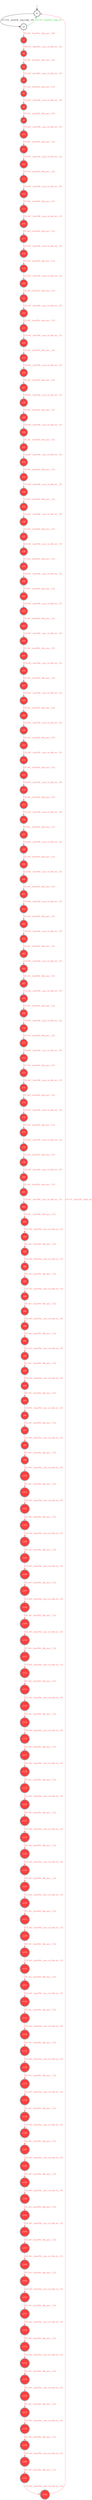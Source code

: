 digraph diffautomaton {
	1 [label=<s1> shape="doublecircle"];
	2 [label=<s2> shape="doublecircle"];
	3 [label=<s3> shape="doublecircle" fillcolor="#ff4040" fontcolor="#ffffff" style="filled"];
	4 [label=<s4> shape="doublecircle" fillcolor="#ff4040" fontcolor="#ffffff" style="filled"];
	5 [label=<s5> shape="doublecircle" fillcolor="#ff4040" fontcolor="#ffffff" style="filled"];
	6 [label=<s6> shape="doublecircle" fillcolor="#ff4040" fontcolor="#ffffff" style="filled"];
	7 [label=<s7> shape="doublecircle" fillcolor="#ff4040" fontcolor="#ffffff" style="filled"];
	8 [label=<s8> shape="doublecircle" fillcolor="#ff4040" fontcolor="#ffffff" style="filled"];
	9 [label=<s9> shape="doublecircle" fillcolor="#ff4040" fontcolor="#ffffff" style="filled"];
	10 [label=<s10> shape="doublecircle" fillcolor="#ff4040" fontcolor="#ffffff" style="filled"];
	11 [label=<s11> shape="doublecircle" fillcolor="#ff4040" fontcolor="#ffffff" style="filled"];
	12 [label=<s12> shape="doublecircle" fillcolor="#ff4040" fontcolor="#ffffff" style="filled"];
	13 [label=<s13> shape="doublecircle" fillcolor="#ff4040" fontcolor="#ffffff" style="filled"];
	14 [label=<s14> shape="doublecircle" fillcolor="#ff4040" fontcolor="#ffffff" style="filled"];
	15 [label=<s15> shape="doublecircle" fillcolor="#ff4040" fontcolor="#ffffff" style="filled"];
	16 [label=<s16> shape="doublecircle" fillcolor="#ff4040" fontcolor="#ffffff" style="filled"];
	17 [label=<s17> shape="doublecircle" fillcolor="#ff4040" fontcolor="#ffffff" style="filled"];
	18 [label=<s18> shape="doublecircle" fillcolor="#ff4040" fontcolor="#ffffff" style="filled"];
	19 [label=<s19> shape="doublecircle" fillcolor="#ff4040" fontcolor="#ffffff" style="filled"];
	20 [label=<s20> shape="doublecircle" fillcolor="#ff4040" fontcolor="#ffffff" style="filled"];
	21 [label=<s21> shape="doublecircle" fillcolor="#ff4040" fontcolor="#ffffff" style="filled"];
	22 [label=<s22> shape="doublecircle" fillcolor="#ff4040" fontcolor="#ffffff" style="filled"];
	23 [label=<s23> shape="doublecircle" fillcolor="#ff4040" fontcolor="#ffffff" style="filled"];
	24 [label=<s24> shape="doublecircle" fillcolor="#ff4040" fontcolor="#ffffff" style="filled"];
	25 [label=<s25> shape="doublecircle" fillcolor="#ff4040" fontcolor="#ffffff" style="filled"];
	26 [label=<s26> shape="doublecircle" fillcolor="#ff4040" fontcolor="#ffffff" style="filled"];
	27 [label=<s27> shape="doublecircle" fillcolor="#ff4040" fontcolor="#ffffff" style="filled"];
	28 [label=<s28> shape="doublecircle" fillcolor="#ff4040" fontcolor="#ffffff" style="filled"];
	29 [label=<s29> shape="doublecircle" fillcolor="#ff4040" fontcolor="#ffffff" style="filled"];
	30 [label=<s30> shape="doublecircle" fillcolor="#ff4040" fontcolor="#ffffff" style="filled"];
	31 [label=<s31> shape="doublecircle" fillcolor="#ff4040" fontcolor="#ffffff" style="filled"];
	32 [label=<s32> shape="doublecircle" fillcolor="#ff4040" fontcolor="#ffffff" style="filled"];
	33 [label=<s33> shape="doublecircle" fillcolor="#ff4040" fontcolor="#ffffff" style="filled"];
	34 [label=<s34> shape="doublecircle" fillcolor="#ff4040" fontcolor="#ffffff" style="filled"];
	35 [label=<s35> shape="doublecircle" fillcolor="#ff4040" fontcolor="#ffffff" style="filled"];
	36 [label=<s36> shape="doublecircle" fillcolor="#ff4040" fontcolor="#ffffff" style="filled"];
	37 [label=<s37> shape="doublecircle" fillcolor="#ff4040" fontcolor="#ffffff" style="filled"];
	38 [label=<s38> shape="doublecircle" fillcolor="#ff4040" fontcolor="#ffffff" style="filled"];
	39 [label=<s39> shape="doublecircle" fillcolor="#ff4040" fontcolor="#ffffff" style="filled"];
	40 [label=<s40> shape="doublecircle" fillcolor="#ff4040" fontcolor="#ffffff" style="filled"];
	41 [label=<s41> shape="doublecircle" fillcolor="#ff4040" fontcolor="#ffffff" style="filled"];
	42 [label=<s42> shape="doublecircle" fillcolor="#ff4040" fontcolor="#ffffff" style="filled"];
	43 [label=<s43> shape="doublecircle" fillcolor="#ff4040" fontcolor="#ffffff" style="filled"];
	44 [label=<s44> shape="doublecircle" fillcolor="#ff4040" fontcolor="#ffffff" style="filled"];
	45 [label=<s45> shape="doublecircle" fillcolor="#ff4040" fontcolor="#ffffff" style="filled"];
	46 [label=<s46> shape="doublecircle" fillcolor="#ff4040" fontcolor="#ffffff" style="filled"];
	47 [label=<s47> shape="doublecircle" fillcolor="#ff4040" fontcolor="#ffffff" style="filled"];
	48 [label=<s48> shape="doublecircle" fillcolor="#ff4040" fontcolor="#ffffff" style="filled"];
	49 [label=<s49> shape="doublecircle" fillcolor="#ff4040" fontcolor="#ffffff" style="filled"];
	50 [label=<s50> shape="doublecircle" fillcolor="#ff4040" fontcolor="#ffffff" style="filled"];
	51 [label=<s51> shape="doublecircle" fillcolor="#ff4040" fontcolor="#ffffff" style="filled"];
	52 [label=<s52> shape="doublecircle" fillcolor="#ff4040" fontcolor="#ffffff" style="filled"];
	53 [label=<s53> shape="doublecircle" fillcolor="#ff4040" fontcolor="#ffffff" style="filled"];
	54 [label=<s54> shape="doublecircle" fillcolor="#ff4040" fontcolor="#ffffff" style="filled"];
	55 [label=<s55> shape="doublecircle" fillcolor="#ff4040" fontcolor="#ffffff" style="filled"];
	56 [label=<s56> shape="doublecircle" fillcolor="#ff4040" fontcolor="#ffffff" style="filled"];
	57 [label=<s57> shape="doublecircle" fillcolor="#ff4040" fontcolor="#ffffff" style="filled"];
	58 [label=<s58> shape="doublecircle" fillcolor="#ff4040" fontcolor="#ffffff" style="filled"];
	59 [label=<s59> shape="doublecircle" fillcolor="#ff4040" fontcolor="#ffffff" style="filled"];
	60 [label=<s60> shape="doublecircle" fillcolor="#ff4040" fontcolor="#ffffff" style="filled"];
	61 [label=<s61> shape="doublecircle" fillcolor="#ff4040" fontcolor="#ffffff" style="filled"];
	62 [label=<s62> shape="doublecircle" fillcolor="#ff4040" fontcolor="#ffffff" style="filled"];
	63 [label=<s63> shape="doublecircle" fillcolor="#ff4040" fontcolor="#ffffff" style="filled"];
	64 [label=<s64> shape="doublecircle" fillcolor="#ff4040" fontcolor="#ffffff" style="filled"];
	65 [label=<s65> shape="doublecircle" fillcolor="#ff4040" fontcolor="#ffffff" style="filled"];
	66 [label=<s66> shape="doublecircle" fillcolor="#ff4040" fontcolor="#ffffff" style="filled"];
	67 [label=<s67> shape="doublecircle" fillcolor="#ff4040" fontcolor="#ffffff" style="filled"];
	68 [label=<s68> shape="doublecircle" fillcolor="#ff4040" fontcolor="#ffffff" style="filled"];
	69 [label=<s69> shape="doublecircle" fillcolor="#ff4040" fontcolor="#ffffff" style="filled"];
	70 [label=<s70> shape="doublecircle" fillcolor="#ff4040" fontcolor="#ffffff" style="filled"];
	71 [label=<s71> shape="doublecircle" fillcolor="#ff4040" fontcolor="#ffffff" style="filled"];
	72 [label=<s72> shape="doublecircle" fillcolor="#ff4040" fontcolor="#ffffff" style="filled"];
	73 [label=<s73> shape="doublecircle" fillcolor="#ff4040" fontcolor="#ffffff" style="filled"];
	74 [label=<s74> shape="doublecircle" fillcolor="#ff4040" fontcolor="#ffffff" style="filled"];
	75 [label=<s75> shape="doublecircle" fillcolor="#ff4040" fontcolor="#ffffff" style="filled"];
	76 [label=<s76> shape="doublecircle" fillcolor="#ff4040" fontcolor="#ffffff" style="filled"];
	77 [label=<s77> shape="doublecircle" fillcolor="#ff4040" fontcolor="#ffffff" style="filled"];
	78 [label=<s78> shape="doublecircle" fillcolor="#ff4040" fontcolor="#ffffff" style="filled"];
	79 [label=<s79> shape="doublecircle" fillcolor="#ff4040" fontcolor="#ffffff" style="filled"];
	80 [label=<s80> shape="doublecircle" fillcolor="#ff4040" fontcolor="#ffffff" style="filled"];
	81 [label=<s81> shape="doublecircle" fillcolor="#ff4040" fontcolor="#ffffff" style="filled"];
	82 [label=<s82> shape="doublecircle" fillcolor="#ff4040" fontcolor="#ffffff" style="filled"];
	83 [label=<s83> shape="doublecircle" fillcolor="#ff4040" fontcolor="#ffffff" style="filled"];
	84 [label=<s84> shape="doublecircle" fillcolor="#ff4040" fontcolor="#ffffff" style="filled"];
	85 [label=<s85> shape="doublecircle" fillcolor="#ff4040" fontcolor="#ffffff" style="filled"];
	86 [label=<s86> shape="doublecircle" fillcolor="#ff4040" fontcolor="#ffffff" style="filled"];
	87 [label=<s87> shape="doublecircle" fillcolor="#ff4040" fontcolor="#ffffff" style="filled"];
	88 [label=<s88> shape="doublecircle" fillcolor="#ff4040" fontcolor="#ffffff" style="filled"];
	89 [label=<s89> shape="doublecircle" fillcolor="#ff4040" fontcolor="#ffffff" style="filled"];
	90 [label=<s90> shape="doublecircle" fillcolor="#ff4040" fontcolor="#ffffff" style="filled"];
	91 [label=<s91> shape="doublecircle" fillcolor="#ff4040" fontcolor="#ffffff" style="filled"];
	92 [label=<s92> shape="doublecircle" fillcolor="#ff4040" fontcolor="#ffffff" style="filled"];
	93 [label=<s93> shape="doublecircle" fillcolor="#ff4040" fontcolor="#ffffff" style="filled"];
	94 [label=<s94> shape="doublecircle" fillcolor="#ff4040" fontcolor="#ffffff" style="filled"];
	95 [label=<s95> shape="doublecircle" fillcolor="#ff4040" fontcolor="#ffffff" style="filled"];
	96 [label=<s96> shape="doublecircle" fillcolor="#ff4040" fontcolor="#ffffff" style="filled"];
	97 [label=<s97> shape="doublecircle" fillcolor="#ff4040" fontcolor="#ffffff" style="filled"];
	98 [label=<s98> shape="doublecircle" fillcolor="#ff4040" fontcolor="#ffffff" style="filled"];
	99 [label=<s99> shape="doublecircle" fillcolor="#ff4040" fontcolor="#ffffff" style="filled"];
	100 [label=<s100> shape="doublecircle" fillcolor="#ff4040" fontcolor="#ffffff" style="filled"];
	101 [label=<s101> shape="doublecircle" fillcolor="#ff4040" fontcolor="#ffffff" style="filled"];
	102 [label=<s102> shape="doublecircle" fillcolor="#ff4040" fontcolor="#ffffff" style="filled"];
	103 [label=<s103> shape="doublecircle" fillcolor="#ff4040" fontcolor="#ffffff" style="filled"];
	104 [label=<s104> shape="doublecircle" fillcolor="#ff4040" fontcolor="#ffffff" style="filled"];
	105 [label=<s105> shape="doublecircle" fillcolor="#ff4040" fontcolor="#ffffff" style="filled"];
	106 [label=<s106> shape="doublecircle" fillcolor="#ff4040" fontcolor="#ffffff" style="filled"];
	107 [label=<s107> shape="doublecircle" fillcolor="#ff4040" fontcolor="#ffffff" style="filled"];
	108 [label=<s108> shape="doublecircle" fillcolor="#ff4040" fontcolor="#ffffff" style="filled"];
	109 [label=<s109> shape="doublecircle" fillcolor="#ff4040" fontcolor="#ffffff" style="filled"];
	110 [label=<s110> shape="doublecircle" fillcolor="#ff4040" fontcolor="#ffffff" style="filled"];
	111 [label=<s111> shape="doublecircle" fillcolor="#ff4040" fontcolor="#ffffff" style="filled"];
	112 [label=<s112> shape="doublecircle" fillcolor="#ff4040" fontcolor="#ffffff" style="filled"];
	113 [label=<s113> shape="doublecircle" fillcolor="#ff4040" fontcolor="#ffffff" style="filled"];
	114 [label=<s114> shape="doublecircle" fillcolor="#ff4040" fontcolor="#ffffff" style="filled"];
	115 [label=<s115> shape="doublecircle" fillcolor="#ff4040" fontcolor="#ffffff" style="filled"];
	116 [label=<s116> shape="doublecircle" fillcolor="#ff4040" fontcolor="#ffffff" style="filled"];
	117 [label=<s117> shape="doublecircle" fillcolor="#ff4040" fontcolor="#ffffff" style="filled"];
	118 [label=<s118> shape="doublecircle" fillcolor="#ff4040" fontcolor="#ffffff" style="filled"];
	119 [label=<s119> shape="doublecircle" fillcolor="#ff4040" fontcolor="#ffffff" style="filled"];
	120 [label=<s120> shape="doublecircle" fillcolor="#ff4040" fontcolor="#ffffff" style="filled"];
	121 [label=<s121> shape="doublecircle" fillcolor="#ff4040" fontcolor="#ffffff" style="filled"];
	122 [label=<s122> shape="doublecircle" fillcolor="#ff4040" fontcolor="#ffffff" style="filled"];
	123 [label=<s123> shape="doublecircle" fillcolor="#ff4040" fontcolor="#ffffff" style="filled"];
	124 [label=<s124> shape="doublecircle" fillcolor="#ff4040" fontcolor="#ffffff" style="filled"];
	125 [label=<s125> shape="doublecircle" fillcolor="#ff4040" fontcolor="#ffffff" style="filled"];
	126 [label=<s126> shape="doublecircle" fillcolor="#ff4040" fontcolor="#ffffff" style="filled"];
	127 [label=<s127> shape="doublecircle" fillcolor="#ff4040" fontcolor="#ffffff" style="filled"];
	128 [label=<s128> shape="doublecircle" fillcolor="#ff4040" fontcolor="#ffffff" style="filled"];
	129 [label=<s129> shape="doublecircle" fillcolor="#ff4040" fontcolor="#ffffff" style="filled"];
	130 [label=<s130> shape="doublecircle" fillcolor="#ff4040" fontcolor="#ffffff" style="filled"];
	131 [label=<s131> shape="doublecircle" fillcolor="#ff4040" fontcolor="#ffffff" style="filled"];
	132 [label=<s132> shape="doublecircle" fillcolor="#ff4040" fontcolor="#ffffff" style="filled"];
	133 [label=<s133> shape="doublecircle" fillcolor="#ff4040" fontcolor="#ffffff" style="filled"];
	134 [label=<s134> shape="doublecircle" fillcolor="#ff4040" fontcolor="#ffffff" style="filled"];
	135 [label=<s135> shape="doublecircle" fillcolor="#ff4040" fontcolor="#ffffff" style="filled"];
	136 [label=<s136> shape="doublecircle" fillcolor="#ff4040" fontcolor="#ffffff" style="filled"];
	137 [label=<s137> shape="doublecircle" fillcolor="#ff4040" fontcolor="#ffffff" style="filled"];
	138 [label=<s138> shape="doublecircle" fillcolor="#ff4040" fontcolor="#ffffff" style="filled"];
	139 [label=<s139> shape="doublecircle" fillcolor="#ff4040" fontcolor="#ffffff" style="filled"];
	140 [label=<s140> shape="doublecircle" fillcolor="#ff4040" fontcolor="#ffffff" style="filled"];
	141 [label=<s141> shape="doublecircle" fillcolor="#ff4040" fontcolor="#ffffff" style="filled"];
	142 [label=<s142> shape="doublecircle" fillcolor="#ff4040" fontcolor="#ffffff" style="filled"];
	143 [label=<s143> shape="doublecircle" fillcolor="#ff4040" fontcolor="#ffffff" style="filled"];
	144 [label=<s144> shape="doublecircle" fillcolor="#ff4040" fontcolor="#ffffff" style="filled"];
	145 [label=<s145> shape="doublecircle" fillcolor="#ff4040" fontcolor="#ffffff" style="filled"];
	146 [label=<s146> shape="doublecircle" fillcolor="#ff4040" fontcolor="#ffffff" style="filled"];
	147 [label=<s147> shape="doublecircle" fillcolor="#ff4040" fontcolor="#ffffff" style="filled"];
	148 [label=<s148> shape="doublecircle" fillcolor="#ff4040" fontcolor="#ffffff" style="filled"];
	149 [label=<s149> shape="doublecircle" fillcolor="#ff4040" fontcolor="#ffffff" style="filled"];
	150 [label=<s150> shape="doublecircle" fillcolor="#ff4040" fontcolor="#ffffff" style="filled"];
	151 [label=<s151> shape="doublecircle" fillcolor="#ff4040" fontcolor="#ffffff" style="filled"];
	152 [label=<s152> shape="doublecircle" fillcolor="#ff4040" fontcolor="#ffffff" style="filled"];
	153 [label=<s153> shape="doublecircle" fillcolor="#ff4040" fontcolor="#ffffff" style="filled"];
	154 [label=<s154> shape="doublecircle" fillcolor="#ff4040" fontcolor="#ffffff" style="filled"];
	155 [label=<s155> shape="doublecircle" fillcolor="#ff4040" fontcolor="#ffffff" style="filled"];
	156 [label=<s156> shape="doublecircle" fillcolor="#ff4040" fontcolor="#ffffff" style="filled"];
	157 [label=<s157> shape="doublecircle" fillcolor="#ff4040" fontcolor="#ffffff" style="filled"];
	158 [label=<s158> shape="doublecircle" fillcolor="#ff4040" fontcolor="#ffffff" style="filled"];
	159 [label=<s159> shape="doublecircle" fillcolor="#ff4040" fontcolor="#ffffff" style="filled"];
	160 [label=<s160> shape="doublecircle" fillcolor="#ff4040" fontcolor="#ffffff" style="filled"];
	161 [label=<s161> shape="doublecircle" fillcolor="#ff4040" fontcolor="#ffffff" style="filled"];
	162 [label=<s162> shape="doublecircle" fillcolor="#ff4040" fontcolor="#ffffff" style="filled"];
	__init1 [label=<> shape="none"];
	__init1 -> 1;
	1 -> 2 [label=<<font color="#000000">C17.CI1__func030__trig_trigh__CI1</font>> id="1-0-2"];
	2 -> 3 [label=<<font color="#ff4040">CI1.I51__func052__blk_sync__C40</font>> color="#ff4040" id="2-0-3"];
	2 -> 1 [label=<<font color="#00cc00">CI1.CI1__func030__trigh_ret</font>> color="#00cc00" id="2-1-1"];
	3 -> 4 [label=<<font color="#ff4040">C40.I51__func052__sync_ret_blk_ret__CI1</font>> color="#ff4040" id="3-0-4"];
	4 -> 5 [label=<<font color="#ff4040">CI1.I41__func092__blk_sync__C32</font>> color="#ff4040" id="4-0-5"];
	5 -> 6 [label=<<font color="#ff4040">C32.I41__func092__sync_ret_blk_ret__CI1</font>> color="#ff4040" id="5-0-6"];
	6 -> 7 [label=<<font color="#ff4040">CI1.I41__func056__blk_sync__C32</font>> color="#ff4040" id="6-0-7"];
	7 -> 8 [label=<<font color="#ff4040">C32.I41__func056__sync_ret_blk_ret__CI1</font>> color="#ff4040" id="7-0-8"];
	8 -> 9 [label=<<font color="#ff4040">CI1.I41__func056__blk_sync__C32</font>> color="#ff4040" id="8-0-9"];
	9 -> 10 [label=<<font color="#ff4040">C32.I41__func056__sync_ret_blk_ret__CI1</font>> color="#ff4040" id="9-0-10"];
	10 -> 11 [label=<<font color="#ff4040">CI1.I41__func056__blk_sync__C32</font>> color="#ff4040" id="10-0-11"];
	11 -> 12 [label=<<font color="#ff4040">C32.I41__func056__sync_ret_blk_ret__CI1</font>> color="#ff4040" id="11-0-12"];
	12 -> 13 [label=<<font color="#ff4040">CI1.I41__func056__blk_sync__C32</font>> color="#ff4040" id="12-0-13"];
	13 -> 14 [label=<<font color="#ff4040">C32.I41__func056__sync_ret_blk_ret__CI1</font>> color="#ff4040" id="13-0-14"];
	14 -> 15 [label=<<font color="#ff4040">CI1.I41__func056__blk_sync__C32</font>> color="#ff4040" id="14-0-15"];
	15 -> 16 [label=<<font color="#ff4040">C32.I41__func056__sync_ret_blk_ret__CI1</font>> color="#ff4040" id="15-0-16"];
	16 -> 17 [label=<<font color="#ff4040">CI1.I41__func056__blk_sync__C32</font>> color="#ff4040" id="16-0-17"];
	17 -> 18 [label=<<font color="#ff4040">C32.I41__func056__sync_ret_blk_ret__CI1</font>> color="#ff4040" id="17-0-18"];
	18 -> 19 [label=<<font color="#ff4040">CI1.I41__func056__blk_sync__C32</font>> color="#ff4040" id="18-0-19"];
	19 -> 20 [label=<<font color="#ff4040">C32.I41__func056__sync_ret_blk_ret__CI1</font>> color="#ff4040" id="19-0-20"];
	20 -> 21 [label=<<font color="#ff4040">CI1.I41__func056__blk_sync__C32</font>> color="#ff4040" id="20-0-21"];
	21 -> 22 [label=<<font color="#ff4040">C32.I41__func056__sync_ret_blk_ret__CI1</font>> color="#ff4040" id="21-0-22"];
	22 -> 23 [label=<<font color="#ff4040">CI1.I41__func056__blk_sync__C32</font>> color="#ff4040" id="22-0-23"];
	23 -> 24 [label=<<font color="#ff4040">C32.I41__func056__sync_ret_blk_ret__CI1</font>> color="#ff4040" id="23-0-24"];
	24 -> 25 [label=<<font color="#ff4040">CI1.I41__func056__blk_sync__C32</font>> color="#ff4040" id="24-0-25"];
	25 -> 26 [label=<<font color="#ff4040">C32.I41__func056__sync_ret_blk_ret__CI1</font>> color="#ff4040" id="25-0-26"];
	26 -> 27 [label=<<font color="#ff4040">CI1.I41__func056__blk_sync__C32</font>> color="#ff4040" id="26-0-27"];
	27 -> 28 [label=<<font color="#ff4040">C32.I41__func056__sync_ret_blk_ret__CI1</font>> color="#ff4040" id="27-0-28"];
	28 -> 29 [label=<<font color="#ff4040">CI1.I41__func056__blk_sync__C32</font>> color="#ff4040" id="28-0-29"];
	29 -> 30 [label=<<font color="#ff4040">C32.I41__func056__sync_ret_blk_ret__CI1</font>> color="#ff4040" id="29-0-30"];
	30 -> 31 [label=<<font color="#ff4040">CI1.I41__func056__blk_sync__C32</font>> color="#ff4040" id="30-0-31"];
	31 -> 32 [label=<<font color="#ff4040">C32.I41__func056__sync_ret_blk_ret__CI1</font>> color="#ff4040" id="31-0-32"];
	32 -> 33 [label=<<font color="#ff4040">CI1.I41__func056__blk_sync__C32</font>> color="#ff4040" id="32-0-33"];
	33 -> 34 [label=<<font color="#ff4040">C32.I41__func056__sync_ret_blk_ret__CI1</font>> color="#ff4040" id="33-0-34"];
	34 -> 35 [label=<<font color="#ff4040">CI1.I41__func056__blk_sync__C32</font>> color="#ff4040" id="34-0-35"];
	35 -> 36 [label=<<font color="#ff4040">C32.I41__func056__sync_ret_blk_ret__CI1</font>> color="#ff4040" id="35-0-36"];
	36 -> 37 [label=<<font color="#ff4040">CI1.I41__func056__blk_sync__C32</font>> color="#ff4040" id="36-0-37"];
	37 -> 38 [label=<<font color="#ff4040">C32.I41__func056__sync_ret_blk_ret__CI1</font>> color="#ff4040" id="37-0-38"];
	38 -> 39 [label=<<font color="#ff4040">CI1.I41__func056__blk_sync__C32</font>> color="#ff4040" id="38-0-39"];
	39 -> 40 [label=<<font color="#ff4040">C32.I41__func056__sync_ret_blk_ret__CI1</font>> color="#ff4040" id="39-0-40"];
	40 -> 41 [label=<<font color="#ff4040">CI1.I41__func056__blk_sync__C32</font>> color="#ff4040" id="40-0-41"];
	41 -> 42 [label=<<font color="#ff4040">C32.I41__func056__sync_ret_blk_ret__CI1</font>> color="#ff4040" id="41-0-42"];
	42 -> 43 [label=<<font color="#ff4040">CI1.I41__func056__blk_sync__C32</font>> color="#ff4040" id="42-0-43"];
	43 -> 44 [label=<<font color="#ff4040">C32.I41__func056__sync_ret_blk_ret__CI1</font>> color="#ff4040" id="43-0-44"];
	44 -> 45 [label=<<font color="#ff4040">CI1.I41__func056__blk_sync__C32</font>> color="#ff4040" id="44-0-45"];
	45 -> 46 [label=<<font color="#ff4040">C32.I41__func056__sync_ret_blk_ret__CI1</font>> color="#ff4040" id="45-0-46"];
	46 -> 47 [label=<<font color="#ff4040">CI1.I41__func056__blk_sync__C32</font>> color="#ff4040" id="46-0-47"];
	47 -> 48 [label=<<font color="#ff4040">C32.I41__func056__sync_ret_blk_ret__CI1</font>> color="#ff4040" id="47-0-48"];
	48 -> 49 [label=<<font color="#ff4040">CI1.I41__func056__blk_sync__C32</font>> color="#ff4040" id="48-0-49"];
	49 -> 50 [label=<<font color="#ff4040">C32.I41__func056__sync_ret_blk_ret__CI1</font>> color="#ff4040" id="49-0-50"];
	50 -> 51 [label=<<font color="#ff4040">CI1.I41__func056__blk_sync__C32</font>> color="#ff4040" id="50-0-51"];
	51 -> 52 [label=<<font color="#ff4040">C32.I41__func056__sync_ret_blk_ret__CI1</font>> color="#ff4040" id="51-0-52"];
	52 -> 53 [label=<<font color="#ff4040">CI1.I41__func056__blk_sync__C32</font>> color="#ff4040" id="52-0-53"];
	53 -> 54 [label=<<font color="#ff4040">C32.I41__func056__sync_ret_blk_ret__CI1</font>> color="#ff4040" id="53-0-54"];
	54 -> 55 [label=<<font color="#ff4040">CI1.I41__func056__blk_sync__C32</font>> color="#ff4040" id="54-0-55"];
	55 -> 56 [label=<<font color="#ff4040">C32.I41__func056__sync_ret_blk_ret__CI1</font>> color="#ff4040" id="55-0-56"];
	56 -> 57 [label=<<font color="#ff4040">CI1.I41__func056__blk_sync__C32</font>> color="#ff4040" id="56-0-57"];
	57 -> 58 [label=<<font color="#ff4040">C32.I41__func056__sync_ret_blk_ret__CI1</font>> color="#ff4040" id="57-0-58"];
	58 -> 59 [label=<<font color="#ff4040">CI1.I41__func056__blk_sync__C32</font>> color="#ff4040" id="58-0-59"];
	59 -> 60 [label=<<font color="#ff4040">C32.I41__func056__sync_ret_blk_ret__CI1</font>> color="#ff4040" id="59-0-60"];
	60 -> 61 [label=<<font color="#ff4040">CI1.I41__func056__blk_sync__C32</font>> color="#ff4040" id="60-0-61"];
	61 -> 62 [label=<<font color="#ff4040">C32.I41__func056__sync_ret_blk_ret__CI1</font>> color="#ff4040" id="61-0-62"];
	62 -> 63 [label=<<font color="#ff4040">CI1.I41__func056__blk_sync__C32</font>> color="#ff4040" id="62-0-63"];
	63 -> 64 [label=<<font color="#ff4040">C32.I41__func056__sync_ret_blk_ret__CI1</font>> color="#ff4040" id="63-0-64"];
	64 -> 65 [label=<<font color="#ff4040">CI1.I41__func056__blk_sync__C32</font>> color="#ff4040" id="64-0-65"];
	65 -> 66 [label=<<font color="#ff4040">C32.I41__func056__sync_ret_blk_ret__CI1</font>> color="#ff4040" id="65-0-66"];
	66 -> 67 [label=<<font color="#ff4040">CI1.I41__func056__blk_sync__C32</font>> color="#ff4040" id="66-0-67"];
	67 -> 68 [label=<<font color="#ff4040">C32.I41__func056__sync_ret_blk_ret__CI1</font>> color="#ff4040" id="67-0-68"];
	68 -> 69 [label=<<font color="#ff4040">CI1.I41__func056__blk_sync__C32</font>> color="#ff4040" id="68-0-69"];
	69 -> 70 [label=<<font color="#ff4040">C32.I41__func056__sync_ret_blk_ret__CI1</font>> color="#ff4040" id="69-0-70"];
	70 -> 71 [label=<<font color="#ff4040">CI1.I41__func056__blk_sync__C32</font>> color="#ff4040" id="70-0-71"];
	71 -> 72 [label=<<font color="#ff4040">C32.I41__func056__sync_ret_blk_ret__CI1</font>> color="#ff4040" id="71-0-72"];
	72 -> 73 [label=<<font color="#ff4040">CI1.I41__func056__blk_sync__C32</font>> color="#ff4040" id="72-0-73"];
	73 -> 74 [label=<<font color="#ff4040">C32.I41__func056__sync_ret_blk_ret__CI1</font>> color="#ff4040" id="73-0-74"];
	74 -> 75 [label=<<font color="#ff4040">CI1.I41__func056__blk_sync__C32</font>> color="#ff4040" id="74-0-75"];
	75 -> 76 [label=<<font color="#ff4040">C32.I41__func056__sync_ret_blk_ret__CI1</font>> color="#ff4040" id="75-0-76"];
	76 -> 77 [label=<<font color="#ff4040">CI1.I41__func056__blk_sync__C32</font>> color="#ff4040" id="76-0-77"];
	77 -> 78 [label=<<font color="#ff4040">C32.I41__func056__sync_ret_blk_ret__CI1</font>> color="#ff4040" id="77-0-78"];
	78 -> 79 [label=<<font color="#ff4040">CI1.I41__func056__blk_sync__C32</font>> color="#ff4040" id="78-0-79"];
	79 -> 80 [label=<<font color="#ff4040">C32.I41__func056__sync_ret_blk_ret__CI1</font>> color="#ff4040" id="79-0-80"];
	80 -> 81 [label=<<font color="#ff4040">CI1.I41__func056__blk_sync__C32</font>> color="#ff4040" id="80-0-81"];
	81 -> 82 [label=<<font color="#ff4040">C32.I41__func056__sync_ret_blk_ret__CI1</font>> color="#ff4040" id="81-0-82"];
	82 -> 83 [label=<<font color="#ff4040">CI1.I41__func056__blk_sync__C32</font>> color="#ff4040" id="82-0-83"];
	83 -> 84 [label=<<font color="#ff4040">C32.I41__func056__sync_ret_blk_ret__CI1</font>> color="#ff4040" id="83-0-84"];
	84 -> 85 [label=<<font color="#ff4040">CI1.I41__func056__blk_sync__C32</font>> color="#ff4040" id="84-0-85"];
	85 -> 86 [label=<<font color="#ff4040">C32.I41__func056__sync_ret_blk_ret__CI1</font>> color="#ff4040" id="85-0-86"];
	86 -> 87 [label=<<font color="#ff4040">CI1.I41__func056__blk_sync__C32</font>> color="#ff4040" id="86-0-87"];
	87 -> 88 [label=<<font color="#ff4040">C32.I41__func056__sync_ret_blk_ret__CI1</font>> color="#ff4040" id="87-0-88"];
	88 -> 89 [label=<<font color="#ff4040">CI1.I41__func056__blk_sync__C32</font>> color="#ff4040" id="88-0-89"];
	89 -> 90 [label=<<font color="#ff4040">C32.I41__func056__sync_ret_blk_ret__CI1</font>> color="#ff4040" id="89-0-90"];
	90 -> 91 [label=<<font color="#ff4040">CI1.I41__func056__blk_sync__C32</font>> color="#ff4040" id="90-0-91"];
	91 -> 92 [label=<<font color="#ff4040">C32.I41__func056__sync_ret_blk_ret__CI1</font>> color="#ff4040" id="91-0-92"];
	92 -> 93 [label=<<font color="#ff4040">CI1.I41__func056__blk_sync__C32</font>> color="#ff4040" id="92-0-93"];
	93 -> 94 [label=<<font color="#ff4040">C32.I41__func056__sync_ret_blk_ret__CI1</font>> color="#ff4040" id="93-0-94"];
	94 -> 95 [label=<<font color="#ff4040">CI1.I41__func056__blk_sync__C32</font>> color="#ff4040" id="94-0-95"];
	95 -> 96 [label=<<font color="#ff4040">C32.I41__func056__sync_ret_blk_ret__CI1</font>> color="#ff4040" id="95-0-96"];
	96 -> 97 [label=<<font color="#ff4040">CI1.I41__func056__blk_sync__C32</font>> color="#ff4040" id="96-0-97"];
	97 -> 98 [label=<<font color="#ff4040">C32.I41__func056__sync_ret_blk_ret__CI1</font>> color="#ff4040" id="97-0-98"];
	98 -> 99 [label=<<font color="#ff4040">CI1.I41__func056__blk_sync__C32</font>> color="#ff4040" id="98-0-99"];
	99 -> 100 [label=<<font color="#ff4040">C32.I41__func056__sync_ret_blk_ret__CI1</font>> color="#ff4040" id="99-0-100"];
	100 -> 101 [label=<<font color="#ff4040">CI1.I41__func056__blk_sync__C32</font>> color="#ff4040" id="100-0-101"];
	101 -> 102 [label=<<font color="#ff4040">C32.I41__func056__sync_ret_blk_ret__CI1</font>> color="#ff4040" id="101-0-102"];
	102 -> 103 [label=<<font color="#ff4040">CI1.I41__func056__blk_sync__C32</font>> color="#ff4040" id="102-0-103"];
	103 -> 104 [label=<<font color="#ff4040">C32.I41__func056__sync_ret_blk_ret__CI1</font>> color="#ff4040" id="103-0-104"];
	104 -> 105 [label=<<font color="#ff4040">CI1.I41__func056__blk_sync__C32</font>> color="#ff4040" id="104-0-105"];
	105 -> 106 [label=<<font color="#ff4040">C32.I41__func056__sync_ret_blk_ret__CI1</font>> color="#ff4040" id="105-0-106"];
	106 -> 107 [label=<<font color="#ff4040">CI1.I41__func056__blk_sync__C32</font>> color="#ff4040" id="106-0-107"];
	107 -> 108 [label=<<font color="#ff4040">C32.I41__func056__sync_ret_blk_ret__CI1</font>> color="#ff4040" id="107-0-108"];
	108 -> 109 [label=<<font color="#ff4040">CI1.I41__func056__blk_sync__C32</font>> color="#ff4040" id="108-0-109"];
	109 -> 110 [label=<<font color="#ff4040">C32.I41__func056__sync_ret_blk_ret__CI1</font>> color="#ff4040" id="109-0-110"];
	110 -> 111 [label=<<font color="#ff4040">CI1.I41__func056__blk_sync__C32</font>> color="#ff4040" id="110-0-111"];
	111 -> 112 [label=<<font color="#ff4040">C32.I41__func056__sync_ret_blk_ret__CI1</font>> color="#ff4040" id="111-0-112"];
	112 -> 113 [label=<<font color="#ff4040">CI1.I41__func056__blk_sync__C32</font>> color="#ff4040" id="112-0-113"];
	113 -> 114 [label=<<font color="#ff4040">C32.I41__func056__sync_ret_blk_ret__CI1</font>> color="#ff4040" id="113-0-114"];
	114 -> 115 [label=<<font color="#ff4040">CI1.I41__func056__blk_sync__C32</font>> color="#ff4040" id="114-0-115"];
	115 -> 116 [label=<<font color="#ff4040">C32.I41__func056__sync_ret_blk_ret__CI1</font>> color="#ff4040" id="115-0-116"];
	116 -> 117 [label=<<font color="#ff4040">CI1.I41__func056__blk_sync__C32</font>> color="#ff4040" id="116-0-117"];
	117 -> 118 [label=<<font color="#ff4040">C32.I41__func056__sync_ret_blk_ret__CI1</font>> color="#ff4040" id="117-0-118"];
	118 -> 119 [label=<<font color="#ff4040">CI1.I41__func056__blk_sync__C32</font>> color="#ff4040" id="118-0-119"];
	119 -> 120 [label=<<font color="#ff4040">C32.I41__func056__sync_ret_blk_ret__CI1</font>> color="#ff4040" id="119-0-120"];
	120 -> 121 [label=<<font color="#ff4040">CI1.I41__func056__blk_sync__C32</font>> color="#ff4040" id="120-0-121"];
	121 -> 122 [label=<<font color="#ff4040">C32.I41__func056__sync_ret_blk_ret__CI1</font>> color="#ff4040" id="121-0-122"];
	122 -> 123 [label=<<font color="#ff4040">CI1.I41__func056__blk_sync__C32</font>> color="#ff4040" id="122-0-123"];
	123 -> 124 [label=<<font color="#ff4040">C32.I41__func056__sync_ret_blk_ret__CI1</font>> color="#ff4040" id="123-0-124"];
	124 -> 125 [label=<<font color="#ff4040">CI1.I41__func056__blk_sync__C32</font>> color="#ff4040" id="124-0-125"];
	125 -> 126 [label=<<font color="#ff4040">C32.I41__func056__sync_ret_blk_ret__CI1</font>> color="#ff4040" id="125-0-126"];
	126 -> 127 [label=<<font color="#ff4040">CI1.I41__func056__blk_sync__C32</font>> color="#ff4040" id="126-0-127"];
	127 -> 128 [label=<<font color="#ff4040">C32.I41__func056__sync_ret_blk_ret__CI1</font>> color="#ff4040" id="127-0-128"];
	128 -> 129 [label=<<font color="#ff4040">CI1.I41__func056__blk_sync__C32</font>> color="#ff4040" id="128-0-129"];
	129 -> 130 [label=<<font color="#ff4040">C32.I41__func056__sync_ret_blk_ret__CI1</font>> color="#ff4040" id="129-0-130"];
	130 -> 131 [label=<<font color="#ff4040">CI1.I41__func056__blk_sync__C32</font>> color="#ff4040" id="130-0-131"];
	131 -> 132 [label=<<font color="#ff4040">C32.I41__func056__sync_ret_blk_ret__CI1</font>> color="#ff4040" id="131-0-132"];
	132 -> 133 [label=<<font color="#ff4040">CI1.I41__func056__blk_sync__C32</font>> color="#ff4040" id="132-0-133"];
	133 -> 134 [label=<<font color="#ff4040">C32.I41__func056__sync_ret_blk_ret__CI1</font>> color="#ff4040" id="133-0-134"];
	134 -> 135 [label=<<font color="#ff4040">CI1.I41__func056__blk_sync__C32</font>> color="#ff4040" id="134-0-135"];
	135 -> 136 [label=<<font color="#ff4040">C32.I41__func056__sync_ret_blk_ret__CI1</font>> color="#ff4040" id="135-0-136"];
	136 -> 137 [label=<<font color="#ff4040">CI1.I41__func056__blk_sync__C32</font>> color="#ff4040" id="136-0-137"];
	137 -> 138 [label=<<font color="#ff4040">C32.I41__func056__sync_ret_blk_ret__CI1</font>> color="#ff4040" id="137-0-138"];
	138 -> 139 [label=<<font color="#ff4040">CI1.I41__func056__blk_sync__C32</font>> color="#ff4040" id="138-0-139"];
	139 -> 140 [label=<<font color="#ff4040">C32.I41__func056__sync_ret_blk_ret__CI1</font>> color="#ff4040" id="139-0-140"];
	140 -> 141 [label=<<font color="#ff4040">CI1.I41__func056__blk_sync__C32</font>> color="#ff4040" id="140-0-141"];
	141 -> 142 [label=<<font color="#ff4040">C32.I41__func056__sync_ret_blk_ret__CI1</font>> color="#ff4040" id="141-0-142"];
	142 -> 143 [label=<<font color="#ff4040">CI1.I41__func056__blk_sync__C32</font>> color="#ff4040" id="142-0-143"];
	143 -> 144 [label=<<font color="#ff4040">C32.I41__func056__sync_ret_blk_ret__CI1</font>> color="#ff4040" id="143-0-144"];
	144 -> 145 [label=<<font color="#ff4040">CI1.I41__func056__blk_sync__C32</font>> color="#ff4040" id="144-0-145"];
	145 -> 146 [label=<<font color="#ff4040">C32.I41__func056__sync_ret_blk_ret__CI1</font>> color="#ff4040" id="145-0-146"];
	146 -> 147 [label=<<font color="#ff4040">CI1.I41__func056__blk_sync__C32</font>> color="#ff4040" id="146-0-147"];
	147 -> 148 [label=<<font color="#ff4040">C32.I41__func056__sync_ret_blk_ret__CI1</font>> color="#ff4040" id="147-0-148"];
	148 -> 149 [label=<<font color="#ff4040">CI1.I41__func056__blk_sync__C32</font>> color="#ff4040" id="148-0-149"];
	149 -> 150 [label=<<font color="#ff4040">C32.I41__func056__sync_ret_blk_ret__CI1</font>> color="#ff4040" id="149-0-150"];
	150 -> 151 [label=<<font color="#ff4040">CI1.I41__func056__blk_sync__C32</font>> color="#ff4040" id="150-0-151"];
	151 -> 152 [label=<<font color="#ff4040">C32.I41__func056__sync_ret_blk_ret__CI1</font>> color="#ff4040" id="151-0-152"];
	152 -> 153 [label=<<font color="#ff4040">CI1.I41__func056__blk_sync__C32</font>> color="#ff4040" id="152-0-153"];
	153 -> 154 [label=<<font color="#ff4040">C32.I41__func056__sync_ret_blk_ret__CI1</font>> color="#ff4040" id="153-0-154"];
	154 -> 155 [label=<<font color="#ff4040">CI1.I41__func056__blk_sync__C32</font>> color="#ff4040" id="154-0-155"];
	155 -> 156 [label=<<font color="#ff4040">C32.I41__func056__sync_ret_blk_ret__CI1</font>> color="#ff4040" id="155-0-156"];
	156 -> 157 [label=<<font color="#ff4040">CI1.I41__func056__blk_sync__C32</font>> color="#ff4040" id="156-0-157"];
	157 -> 158 [label=<<font color="#ff4040">C32.I41__func056__sync_ret_blk_ret__CI1</font>> color="#ff4040" id="157-0-158"];
	158 -> 159 [label=<<font color="#ff4040">CI1.I41__func056__blk_sync__C32</font>> color="#ff4040" id="158-0-159"];
	159 -> 160 [label=<<font color="#ff4040">C32.I41__func056__sync_ret_blk_ret__CI1</font>> color="#ff4040" id="159-0-160"];
	160 -> 161 [label=<<font color="#ff4040">CI1.I41__func056__blk_sync__C32</font>> color="#ff4040" id="160-0-161"];
	161 -> 162 [label=<<font color="#ff4040">C32.I41__func056__sync_ret_blk_ret__CI1</font>> color="#ff4040" id="161-0-162"];
	162 -> 1 [label=<<font color="#ff4040">CI1.CI1__func030__trigh_ret</font>> color="#ff4040" id="162-0-1"];
}
